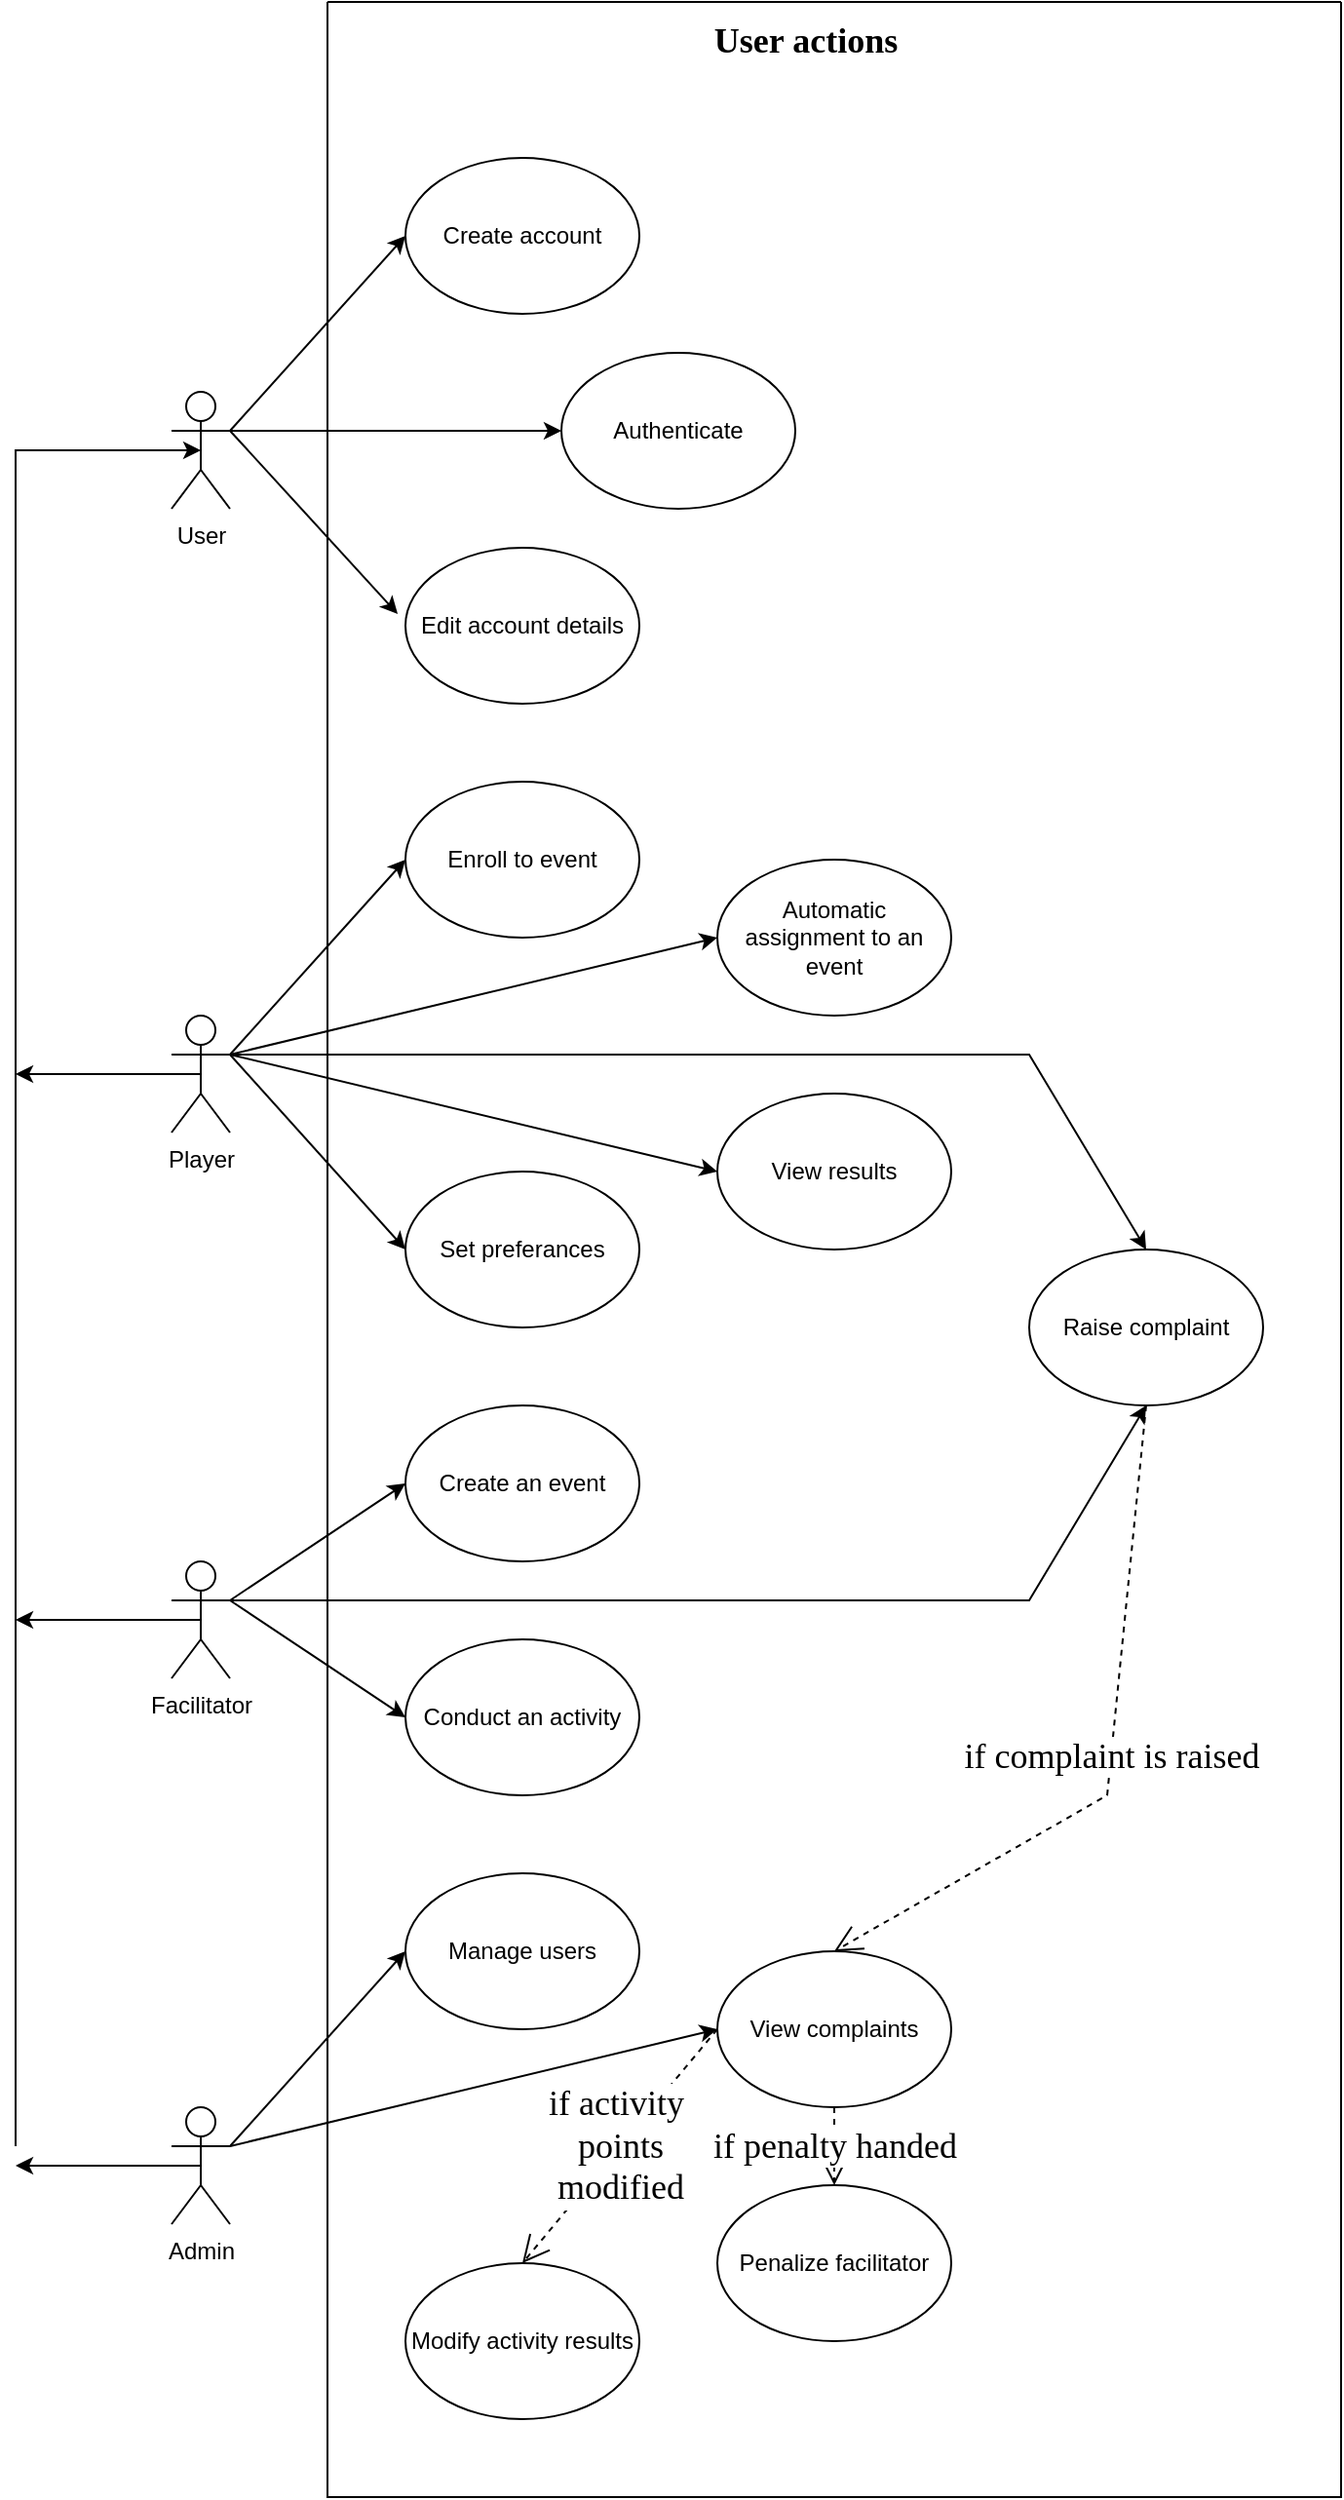 <mxfile version="15.8.8" type="device"><diagram id="xoLxSoF9DKm5qlO2zkH7" name="Page-1"><mxGraphModel dx="1422" dy="2051" grid="1" gridSize="10" guides="1" tooltips="1" connect="1" arrows="1" fold="1" page="1" pageScale="1" pageWidth="827" pageHeight="1169" math="0" shadow="0"><root><mxCell id="0"/><mxCell id="1" parent="0"/><mxCell id="cRin449_viO6ovpwRuei-1" value="Player" style="shape=umlActor;verticalLabelPosition=bottom;verticalAlign=top;html=1;" vertex="1" parent="1"><mxGeometry x="120" y="440" width="30" height="60" as="geometry"/></mxCell><mxCell id="cRin449_viO6ovpwRuei-2" value="User" style="shape=umlActor;verticalLabelPosition=bottom;verticalAlign=top;html=1;" vertex="1" parent="1"><mxGeometry x="120" y="120" width="30" height="60" as="geometry"/></mxCell><mxCell id="cRin449_viO6ovpwRuei-4" value="Facilitator&lt;span style=&quot;color: rgba(0 , 0 , 0 , 0) ; font-family: monospace ; font-size: 0px&quot;&gt;%3CmxGraphModel%3E%3Croot%3E%3CmxCell%20id%3D%220%22%2F%3E%3CmxCell%20id%3D%221%22%20parent%3D%220%22%2F%3E%3CmxCell%20id%3D%222%22%20value%3D%22Player%22%20style%3D%22shape%3DumlActor%3BverticalLabelPosition%3Dbottom%3BverticalAlign%3Dtop%3Bhtml%3D1%3B%22%20vertex%3D%221%22%20parent%3D%221%22%3E%3CmxGeometry%20x%3D%22120%22%20y%3D%22280%22%20width%3D%2230%22%20height%3D%2260%22%20as%3D%22geometry%22%2F%3E%3C%2FmxCell%3E%3C%2Froot%3E%3C%2FmxGraphModel%3E&lt;/span&gt;" style="shape=umlActor;verticalLabelPosition=bottom;verticalAlign=top;html=1;" vertex="1" parent="1"><mxGeometry x="120" y="720" width="30" height="60" as="geometry"/></mxCell><mxCell id="cRin449_viO6ovpwRuei-6" value="Admin" style="shape=umlActor;verticalLabelPosition=bottom;verticalAlign=top;html=1;" vertex="1" parent="1"><mxGeometry x="120" y="1000" width="30" height="60" as="geometry"/></mxCell><mxCell id="cRin449_viO6ovpwRuei-7" value="" style="endArrow=classic;html=1;rounded=0;exitX=0.5;exitY=0.5;exitDx=0;exitDy=0;exitPerimeter=0;" edge="1" parent="1" source="cRin449_viO6ovpwRuei-6"><mxGeometry width="50" height="50" relative="1" as="geometry"><mxPoint x="390" y="1000" as="sourcePoint"/><mxPoint x="40" y="1030" as="targetPoint"/></mxGeometry></mxCell><mxCell id="cRin449_viO6ovpwRuei-8" value="" style="endArrow=classic;html=1;rounded=0;exitX=0.5;exitY=0.5;exitDx=0;exitDy=0;exitPerimeter=0;" edge="1" parent="1" source="cRin449_viO6ovpwRuei-4"><mxGeometry width="50" height="50" relative="1" as="geometry"><mxPoint x="120" y="760" as="sourcePoint"/><mxPoint x="40" y="750" as="targetPoint"/></mxGeometry></mxCell><mxCell id="cRin449_viO6ovpwRuei-9" value="" style="endArrow=classic;html=1;rounded=0;exitX=0.5;exitY=0.5;exitDx=0;exitDy=0;exitPerimeter=0;" edge="1" parent="1" source="cRin449_viO6ovpwRuei-1"><mxGeometry width="50" height="50" relative="1" as="geometry"><mxPoint x="120" y="469.5" as="sourcePoint"/><mxPoint x="40" y="470" as="targetPoint"/></mxGeometry></mxCell><mxCell id="cRin449_viO6ovpwRuei-10" value="" style="endArrow=classic;html=1;rounded=0;entryX=0.5;entryY=0.5;entryDx=0;entryDy=0;entryPerimeter=0;" edge="1" parent="1" target="cRin449_viO6ovpwRuei-2"><mxGeometry width="50" height="50" relative="1" as="geometry"><mxPoint x="40" y="1020" as="sourcePoint"/><mxPoint x="40" y="160" as="targetPoint"/><Array as="points"><mxPoint x="40" y="150"/></Array></mxGeometry></mxCell><mxCell id="cRin449_viO6ovpwRuei-11" value="Create account" style="ellipse;whiteSpace=wrap;html=1;" vertex="1" parent="1"><mxGeometry x="240" width="120" height="80" as="geometry"/></mxCell><mxCell id="cRin449_viO6ovpwRuei-12" value="Authenticate" style="ellipse;whiteSpace=wrap;html=1;" vertex="1" parent="1"><mxGeometry x="320" y="100" width="120" height="80" as="geometry"/></mxCell><mxCell id="cRin449_viO6ovpwRuei-13" value="Edit account details" style="ellipse;whiteSpace=wrap;html=1;" vertex="1" parent="1"><mxGeometry x="240" y="200" width="120" height="80" as="geometry"/></mxCell><mxCell id="cRin449_viO6ovpwRuei-18" value="" style="endArrow=classic;html=1;rounded=0;entryX=0;entryY=0.5;entryDx=0;entryDy=0;exitX=1;exitY=0.333;exitDx=0;exitDy=0;exitPerimeter=0;" edge="1" parent="1" source="cRin449_viO6ovpwRuei-2" target="cRin449_viO6ovpwRuei-11"><mxGeometry width="50" height="50" relative="1" as="geometry"><mxPoint x="170" y="130" as="sourcePoint"/><mxPoint x="220" y="80" as="targetPoint"/></mxGeometry></mxCell><mxCell id="cRin449_viO6ovpwRuei-19" value="" style="endArrow=classic;html=1;rounded=0;entryX=0;entryY=0.5;entryDx=0;entryDy=0;exitX=1;exitY=0.333;exitDx=0;exitDy=0;exitPerimeter=0;" edge="1" parent="1" source="cRin449_viO6ovpwRuei-2" target="cRin449_viO6ovpwRuei-12"><mxGeometry width="50" height="50" relative="1" as="geometry"><mxPoint x="150" y="180" as="sourcePoint"/><mxPoint x="240" y="80" as="targetPoint"/></mxGeometry></mxCell><mxCell id="cRin449_viO6ovpwRuei-20" value="" style="endArrow=classic;html=1;rounded=0;entryX=-0.033;entryY=0.425;entryDx=0;entryDy=0;exitX=1;exitY=0.333;exitDx=0;exitDy=0;exitPerimeter=0;entryPerimeter=0;" edge="1" parent="1" source="cRin449_viO6ovpwRuei-2" target="cRin449_viO6ovpwRuei-13"><mxGeometry width="50" height="50" relative="1" as="geometry"><mxPoint x="160" y="180" as="sourcePoint"/><mxPoint x="250" y="200" as="targetPoint"/></mxGeometry></mxCell><mxCell id="cRin449_viO6ovpwRuei-21" value="Enroll to event" style="ellipse;whiteSpace=wrap;html=1;" vertex="1" parent="1"><mxGeometry x="240" y="320" width="120" height="80" as="geometry"/></mxCell><mxCell id="cRin449_viO6ovpwRuei-22" value="Set preferances" style="ellipse;whiteSpace=wrap;html=1;" vertex="1" parent="1"><mxGeometry x="240" y="520" width="120" height="80" as="geometry"/></mxCell><mxCell id="cRin449_viO6ovpwRuei-23" value="Automatic assignment to an event" style="ellipse;whiteSpace=wrap;html=1;" vertex="1" parent="1"><mxGeometry x="400" y="360" width="120" height="80" as="geometry"/></mxCell><mxCell id="cRin449_viO6ovpwRuei-24" value="" style="endArrow=classic;html=1;rounded=0;exitX=1;exitY=0.333;exitDx=0;exitDy=0;exitPerimeter=0;entryX=0;entryY=0.5;entryDx=0;entryDy=0;" edge="1" parent="1" source="cRin449_viO6ovpwRuei-1" target="cRin449_viO6ovpwRuei-21"><mxGeometry width="50" height="50" relative="1" as="geometry"><mxPoint x="170" y="440" as="sourcePoint"/><mxPoint x="220" y="390" as="targetPoint"/></mxGeometry></mxCell><mxCell id="cRin449_viO6ovpwRuei-25" value="" style="endArrow=classic;html=1;rounded=0;exitX=1;exitY=0.333;exitDx=0;exitDy=0;exitPerimeter=0;entryX=0;entryY=0.5;entryDx=0;entryDy=0;" edge="1" parent="1" source="cRin449_viO6ovpwRuei-1" target="cRin449_viO6ovpwRuei-23"><mxGeometry width="50" height="50" relative="1" as="geometry"><mxPoint x="170" y="530" as="sourcePoint"/><mxPoint x="310" y="470" as="targetPoint"/></mxGeometry></mxCell><mxCell id="cRin449_viO6ovpwRuei-26" value="" style="endArrow=classic;html=1;rounded=0;entryX=0;entryY=0.5;entryDx=0;entryDy=0;exitX=1;exitY=0.333;exitDx=0;exitDy=0;exitPerimeter=0;" edge="1" parent="1" source="cRin449_viO6ovpwRuei-1" target="cRin449_viO6ovpwRuei-22"><mxGeometry width="50" height="50" relative="1" as="geometry"><mxPoint x="170" y="470" as="sourcePoint"/><mxPoint x="330" y="490" as="targetPoint"/></mxGeometry></mxCell><mxCell id="cRin449_viO6ovpwRuei-27" value="View results" style="ellipse;whiteSpace=wrap;html=1;" vertex="1" parent="1"><mxGeometry x="400" y="480" width="120" height="80" as="geometry"/></mxCell><mxCell id="cRin449_viO6ovpwRuei-29" value="" style="endArrow=classic;html=1;rounded=0;exitX=1;exitY=0.333;exitDx=0;exitDy=0;exitPerimeter=0;entryX=0;entryY=0.5;entryDx=0;entryDy=0;" edge="1" parent="1" source="cRin449_viO6ovpwRuei-1" target="cRin449_viO6ovpwRuei-27"><mxGeometry width="50" height="50" relative="1" as="geometry"><mxPoint x="190" y="490" as="sourcePoint"/><mxPoint x="440" y="430" as="targetPoint"/></mxGeometry></mxCell><mxCell id="cRin449_viO6ovpwRuei-30" value="Raise complaint" style="ellipse;whiteSpace=wrap;html=1;" vertex="1" parent="1"><mxGeometry x="560" y="560" width="120" height="80" as="geometry"/></mxCell><mxCell id="cRin449_viO6ovpwRuei-31" value="" style="endArrow=classic;html=1;rounded=0;exitX=1;exitY=0.333;exitDx=0;exitDy=0;exitPerimeter=0;entryX=0.5;entryY=0;entryDx=0;entryDy=0;" edge="1" parent="1" source="cRin449_viO6ovpwRuei-1" target="cRin449_viO6ovpwRuei-30"><mxGeometry width="50" height="50" relative="1" as="geometry"><mxPoint x="200" y="500" as="sourcePoint"/><mxPoint x="550" y="460" as="targetPoint"/><Array as="points"><mxPoint x="560" y="460"/></Array></mxGeometry></mxCell><mxCell id="cRin449_viO6ovpwRuei-32" value="Create an event" style="ellipse;whiteSpace=wrap;html=1;" vertex="1" parent="1"><mxGeometry x="240" y="640" width="120" height="80" as="geometry"/></mxCell><mxCell id="cRin449_viO6ovpwRuei-33" value="Conduct an activity" style="ellipse;whiteSpace=wrap;html=1;" vertex="1" parent="1"><mxGeometry x="240" y="760" width="120" height="80" as="geometry"/></mxCell><mxCell id="cRin449_viO6ovpwRuei-34" value="" style="endArrow=classic;html=1;rounded=0;exitX=1;exitY=0.333;exitDx=0;exitDy=0;exitPerimeter=0;entryX=0;entryY=0.5;entryDx=0;entryDy=0;" edge="1" parent="1" source="cRin449_viO6ovpwRuei-4" target="cRin449_viO6ovpwRuei-32"><mxGeometry width="50" height="50" relative="1" as="geometry"><mxPoint x="390" y="900" as="sourcePoint"/><mxPoint x="440" y="850" as="targetPoint"/></mxGeometry></mxCell><mxCell id="cRin449_viO6ovpwRuei-35" value="" style="endArrow=classic;html=1;rounded=0;exitX=1;exitY=0.333;exitDx=0;exitDy=0;exitPerimeter=0;entryX=0;entryY=0.5;entryDx=0;entryDy=0;" edge="1" parent="1" source="cRin449_viO6ovpwRuei-4" target="cRin449_viO6ovpwRuei-33"><mxGeometry width="50" height="50" relative="1" as="geometry"><mxPoint x="160" y="780" as="sourcePoint"/><mxPoint x="250" y="720" as="targetPoint"/></mxGeometry></mxCell><mxCell id="cRin449_viO6ovpwRuei-36" value="" style="endArrow=classic;html=1;rounded=0;exitX=1;exitY=0.333;exitDx=0;exitDy=0;exitPerimeter=0;entryX=0.5;entryY=1;entryDx=0;entryDy=0;" edge="1" parent="1" source="cRin449_viO6ovpwRuei-4" target="cRin449_viO6ovpwRuei-30"><mxGeometry width="50" height="50" relative="1" as="geometry"><mxPoint x="400" y="730" as="sourcePoint"/><mxPoint x="640" y="670" as="targetPoint"/><Array as="points"><mxPoint x="560" y="740"/></Array></mxGeometry></mxCell><mxCell id="cRin449_viO6ovpwRuei-37" value="Manage users" style="ellipse;whiteSpace=wrap;html=1;" vertex="1" parent="1"><mxGeometry x="240" y="880" width="120" height="80" as="geometry"/></mxCell><mxCell id="cRin449_viO6ovpwRuei-38" value="View complaints" style="ellipse;whiteSpace=wrap;html=1;" vertex="1" parent="1"><mxGeometry x="400" y="920" width="120" height="80" as="geometry"/></mxCell><mxCell id="cRin449_viO6ovpwRuei-39" value="Modify activity results" style="ellipse;whiteSpace=wrap;html=1;" vertex="1" parent="1"><mxGeometry x="240" y="1080" width="120" height="80" as="geometry"/></mxCell><mxCell id="cRin449_viO6ovpwRuei-40" value="Penalize facilitator" style="ellipse;whiteSpace=wrap;html=1;" vertex="1" parent="1"><mxGeometry x="400" y="1040" width="120" height="80" as="geometry"/></mxCell><mxCell id="cRin449_viO6ovpwRuei-43" value="" style="endArrow=classic;html=1;rounded=0;exitX=1;exitY=0.333;exitDx=0;exitDy=0;exitPerimeter=0;entryX=0;entryY=0.5;entryDx=0;entryDy=0;" edge="1" parent="1" source="cRin449_viO6ovpwRuei-6" target="cRin449_viO6ovpwRuei-37"><mxGeometry width="50" height="50" relative="1" as="geometry"><mxPoint x="260" y="1030" as="sourcePoint"/><mxPoint x="310" y="980" as="targetPoint"/></mxGeometry></mxCell><mxCell id="cRin449_viO6ovpwRuei-44" value="" style="endArrow=classic;html=1;rounded=0;exitX=1;exitY=0.333;exitDx=0;exitDy=0;exitPerimeter=0;entryX=0;entryY=0.5;entryDx=0;entryDy=0;" edge="1" parent="1" source="cRin449_viO6ovpwRuei-6" target="cRin449_viO6ovpwRuei-38"><mxGeometry width="50" height="50" relative="1" as="geometry"><mxPoint x="200" y="1050" as="sourcePoint"/><mxPoint x="290" y="950" as="targetPoint"/></mxGeometry></mxCell><mxCell id="cRin449_viO6ovpwRuei-47" value="" style="swimlane;startSize=0;" vertex="1" parent="1"><mxGeometry x="200" y="-80" width="520" height="1280" as="geometry"/></mxCell><mxCell id="cRin449_viO6ovpwRuei-48" value="&lt;font face=&quot;Times New Roman&quot; style=&quot;font-size: 18px&quot;&gt;&lt;b&gt;User actions&lt;/b&gt;&lt;/font&gt;" style="text;html=1;align=center;verticalAlign=middle;resizable=0;points=[];autosize=1;strokeColor=none;fillColor=none;" vertex="1" parent="cRin449_viO6ovpwRuei-47"><mxGeometry x="190" y="10" width="110" height="20" as="geometry"/></mxCell><mxCell id="cRin449_viO6ovpwRuei-49" value="if complaint is raised" style="endArrow=open;endSize=12;dashed=1;html=1;rounded=0;fontFamily=Times New Roman;fontSize=18;exitX=0.5;exitY=1;exitDx=0;exitDy=0;entryX=0.5;entryY=0;entryDx=0;entryDy=0;" edge="1" parent="1" source="cRin449_viO6ovpwRuei-30" target="cRin449_viO6ovpwRuei-38"><mxGeometry width="160" relative="1" as="geometry"><mxPoint x="530" y="840" as="sourcePoint"/><mxPoint x="690" y="840" as="targetPoint"/><Array as="points"><mxPoint x="600" y="840"/></Array></mxGeometry></mxCell><mxCell id="cRin449_viO6ovpwRuei-50" value="if penalty handed" style="endArrow=open;endSize=12;dashed=1;html=1;rounded=0;fontFamily=Times New Roman;fontSize=18;exitX=0.5;exitY=1;exitDx=0;exitDy=0;entryX=0.5;entryY=0;entryDx=0;entryDy=0;" edge="1" parent="1" source="cRin449_viO6ovpwRuei-38" target="cRin449_viO6ovpwRuei-40"><mxGeometry width="160" relative="1" as="geometry"><mxPoint x="520" y="1050" as="sourcePoint"/><mxPoint x="680" y="1050" as="targetPoint"/></mxGeometry></mxCell><mxCell id="cRin449_viO6ovpwRuei-51" value="if activity&amp;nbsp;&lt;br&gt;points &lt;br&gt;modified" style="endArrow=open;endSize=12;dashed=1;html=1;rounded=0;fontFamily=Times New Roman;fontSize=18;exitX=0;exitY=0.5;exitDx=0;exitDy=0;entryX=0.5;entryY=0;entryDx=0;entryDy=0;" edge="1" parent="1" source="cRin449_viO6ovpwRuei-38" target="cRin449_viO6ovpwRuei-39"><mxGeometry width="160" relative="1" as="geometry"><mxPoint x="330" y="830" as="sourcePoint"/><mxPoint x="490" y="830" as="targetPoint"/></mxGeometry></mxCell></root></mxGraphModel></diagram></mxfile>